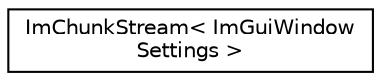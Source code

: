 digraph "Graphical Class Hierarchy"
{
 // LATEX_PDF_SIZE
  edge [fontname="Helvetica",fontsize="10",labelfontname="Helvetica",labelfontsize="10"];
  node [fontname="Helvetica",fontsize="10",shape=record];
  rankdir="LR";
  Node0 [label="ImChunkStream\< ImGuiWindow\lSettings \>",height=0.2,width=0.4,color="black", fillcolor="white", style="filled",URL="$structImChunkStream.html",tooltip=" "];
}
